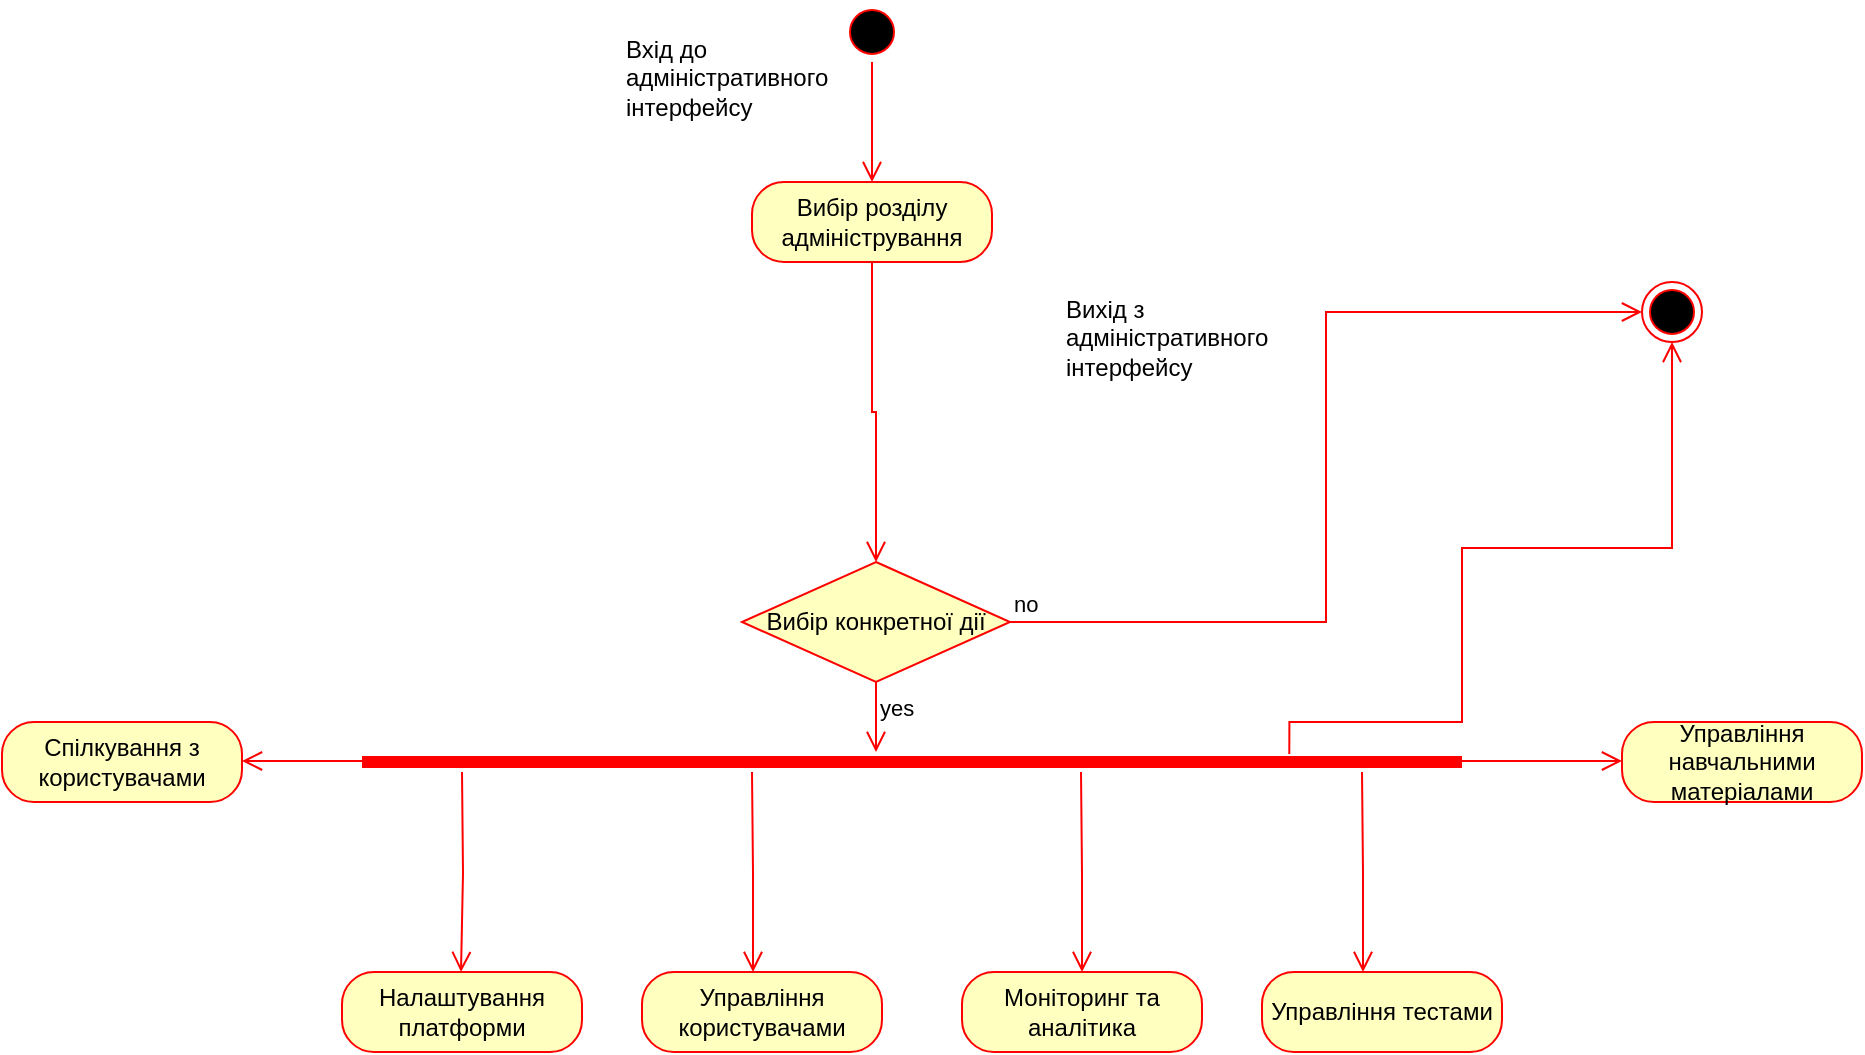 <mxfile version="24.2.5" type="device">
  <diagram name="Сторінка-1" id="-LKgopSln30AEPHEruXR">
    <mxGraphModel dx="2117" dy="629" grid="1" gridSize="10" guides="1" tooltips="1" connect="1" arrows="1" fold="1" page="1" pageScale="1" pageWidth="827" pageHeight="1169" math="0" shadow="0">
      <root>
        <mxCell id="0" />
        <mxCell id="1" parent="0" />
        <mxCell id="3Lb0dM-MbCXQ2RGb6Wp2-1" value="" style="ellipse;html=1;shape=startState;fillColor=#000000;strokeColor=#ff0000;" parent="1" vertex="1">
          <mxGeometry x="60" y="40" width="30" height="30" as="geometry" />
        </mxCell>
        <mxCell id="3Lb0dM-MbCXQ2RGb6Wp2-2" value="" style="edgeStyle=orthogonalEdgeStyle;html=1;verticalAlign=bottom;endArrow=open;endSize=8;strokeColor=#ff0000;rounded=0;" parent="1" source="3Lb0dM-MbCXQ2RGb6Wp2-1" edge="1">
          <mxGeometry relative="1" as="geometry">
            <mxPoint x="75" y="130" as="targetPoint" />
          </mxGeometry>
        </mxCell>
        <mxCell id="3Lb0dM-MbCXQ2RGb6Wp2-3" value="Вхід до адміністративного інтерфейсу" style="text;whiteSpace=wrap;html=1;" parent="1" vertex="1">
          <mxGeometry x="-50" y="50" width="100" height="50" as="geometry" />
        </mxCell>
        <mxCell id="3Lb0dM-MbCXQ2RGb6Wp2-4" value="Вибір розділу адміністрування" style="rounded=1;whiteSpace=wrap;html=1;arcSize=40;fontColor=#000000;fillColor=#ffffc0;strokeColor=#ff0000;" parent="1" vertex="1">
          <mxGeometry x="15" y="130" width="120" height="40" as="geometry" />
        </mxCell>
        <mxCell id="3Lb0dM-MbCXQ2RGb6Wp2-5" value="" style="edgeStyle=orthogonalEdgeStyle;html=1;verticalAlign=bottom;endArrow=open;endSize=8;strokeColor=#ff0000;rounded=0;" parent="1" source="3Lb0dM-MbCXQ2RGb6Wp2-4" edge="1" target="3Lb0dM-MbCXQ2RGb6Wp2-39">
          <mxGeometry relative="1" as="geometry">
            <mxPoint x="75" y="230" as="targetPoint" />
          </mxGeometry>
        </mxCell>
        <mxCell id="3Lb0dM-MbCXQ2RGb6Wp2-8" value="" style="shape=line;html=1;strokeWidth=6;strokeColor=#ff0000;" parent="1" vertex="1">
          <mxGeometry x="-180" y="415" width="550" height="10" as="geometry" />
        </mxCell>
        <mxCell id="3Lb0dM-MbCXQ2RGb6Wp2-10" value="Управління користувачами" style="rounded=1;whiteSpace=wrap;html=1;arcSize=40;fontColor=#000000;fillColor=#ffffc0;strokeColor=#ff0000;" parent="1" vertex="1">
          <mxGeometry x="-40" y="525" width="120" height="40" as="geometry" />
        </mxCell>
        <mxCell id="3Lb0dM-MbCXQ2RGb6Wp2-12" value="Управління тестами" style="rounded=1;whiteSpace=wrap;html=1;arcSize=40;fontColor=#000000;fillColor=#ffffc0;strokeColor=#ff0000;" parent="1" vertex="1">
          <mxGeometry x="270" y="525" width="120" height="40" as="geometry" />
        </mxCell>
        <mxCell id="3Lb0dM-MbCXQ2RGb6Wp2-14" value="Управління навчальними матеріалами" style="rounded=1;whiteSpace=wrap;html=1;arcSize=40;fontColor=#000000;fillColor=#ffffc0;strokeColor=#ff0000;" parent="1" vertex="1">
          <mxGeometry x="450" y="400" width="120" height="40" as="geometry" />
        </mxCell>
        <mxCell id="3Lb0dM-MbCXQ2RGb6Wp2-16" value="Налаштування платформи" style="rounded=1;whiteSpace=wrap;html=1;arcSize=40;fontColor=#000000;fillColor=#ffffc0;strokeColor=#ff0000;" parent="1" vertex="1">
          <mxGeometry x="-190" y="525" width="120" height="40" as="geometry" />
        </mxCell>
        <mxCell id="3Lb0dM-MbCXQ2RGb6Wp2-18" value="Моніторинг та аналітика" style="rounded=1;whiteSpace=wrap;html=1;arcSize=40;fontColor=#000000;fillColor=#ffffc0;strokeColor=#ff0000;" parent="1" vertex="1">
          <mxGeometry x="120" y="525" width="120" height="40" as="geometry" />
        </mxCell>
        <mxCell id="3Lb0dM-MbCXQ2RGb6Wp2-20" value="Спілкування з користувачами" style="rounded=1;whiteSpace=wrap;html=1;arcSize=40;fontColor=#000000;fillColor=#ffffc0;strokeColor=#ff0000;" parent="1" vertex="1">
          <mxGeometry x="-360" y="400" width="120" height="40" as="geometry" />
        </mxCell>
        <mxCell id="3Lb0dM-MbCXQ2RGb6Wp2-28" value="" style="edgeStyle=orthogonalEdgeStyle;html=1;verticalAlign=bottom;endArrow=open;endSize=8;strokeColor=#ff0000;rounded=0;" parent="1" edge="1">
          <mxGeometry relative="1" as="geometry">
            <mxPoint x="-130.5" y="525" as="targetPoint" />
            <mxPoint x="-130" y="425" as="sourcePoint" />
          </mxGeometry>
        </mxCell>
        <mxCell id="3Lb0dM-MbCXQ2RGb6Wp2-29" value="" style="edgeStyle=orthogonalEdgeStyle;html=1;verticalAlign=bottom;endArrow=open;endSize=8;strokeColor=#ff0000;rounded=0;" parent="1" edge="1">
          <mxGeometry relative="1" as="geometry">
            <mxPoint x="15.5" y="525" as="targetPoint" />
            <mxPoint x="15" y="425" as="sourcePoint" />
          </mxGeometry>
        </mxCell>
        <mxCell id="3Lb0dM-MbCXQ2RGb6Wp2-30" value="" style="edgeStyle=orthogonalEdgeStyle;html=1;verticalAlign=bottom;endArrow=open;endSize=8;strokeColor=#ff0000;rounded=0;" parent="1" edge="1">
          <mxGeometry relative="1" as="geometry">
            <mxPoint x="180" y="525" as="targetPoint" />
            <mxPoint x="179.5" y="425" as="sourcePoint" />
          </mxGeometry>
        </mxCell>
        <mxCell id="3Lb0dM-MbCXQ2RGb6Wp2-31" value="" style="edgeStyle=orthogonalEdgeStyle;html=1;verticalAlign=bottom;endArrow=open;endSize=8;strokeColor=#ff0000;rounded=0;" parent="1" edge="1">
          <mxGeometry relative="1" as="geometry">
            <mxPoint x="320.5" y="525" as="targetPoint" />
            <mxPoint x="320" y="425" as="sourcePoint" />
          </mxGeometry>
        </mxCell>
        <mxCell id="3Lb0dM-MbCXQ2RGb6Wp2-32" value="" style="edgeStyle=orthogonalEdgeStyle;html=1;verticalAlign=bottom;endArrow=open;endSize=8;strokeColor=#ff0000;rounded=0;" parent="1" edge="1">
          <mxGeometry relative="1" as="geometry">
            <mxPoint x="-240" y="419.5" as="targetPoint" />
            <mxPoint x="-170" y="419.5" as="sourcePoint" />
          </mxGeometry>
        </mxCell>
        <mxCell id="3Lb0dM-MbCXQ2RGb6Wp2-33" value="" style="edgeStyle=orthogonalEdgeStyle;html=1;verticalAlign=bottom;endArrow=open;endSize=8;strokeColor=#ff0000;rounded=0;" parent="1" edge="1">
          <mxGeometry relative="1" as="geometry">
            <mxPoint x="450" y="419.5" as="targetPoint" />
            <mxPoint x="360" y="419.5" as="sourcePoint" />
          </mxGeometry>
        </mxCell>
        <mxCell id="3Lb0dM-MbCXQ2RGb6Wp2-35" value="" style="ellipse;html=1;shape=endState;fillColor=#000000;strokeColor=#ff0000;" parent="1" vertex="1">
          <mxGeometry x="460" y="180" width="30" height="30" as="geometry" />
        </mxCell>
        <mxCell id="3Lb0dM-MbCXQ2RGb6Wp2-39" value="Вибір конкретної дії" style="rhombus;whiteSpace=wrap;html=1;fontColor=#000000;fillColor=#ffffc0;strokeColor=#ff0000;" parent="1" vertex="1">
          <mxGeometry x="10" y="320" width="134" height="60" as="geometry" />
        </mxCell>
        <mxCell id="3Lb0dM-MbCXQ2RGb6Wp2-40" value="no" style="edgeStyle=orthogonalEdgeStyle;html=1;align=left;verticalAlign=bottom;endArrow=open;endSize=8;strokeColor=#ff0000;rounded=0;entryX=0;entryY=0.5;entryDx=0;entryDy=0;" parent="1" source="3Lb0dM-MbCXQ2RGb6Wp2-39" edge="1" target="3Lb0dM-MbCXQ2RGb6Wp2-35">
          <mxGeometry x="-1" relative="1" as="geometry">
            <mxPoint x="240" y="350" as="targetPoint" />
          </mxGeometry>
        </mxCell>
        <mxCell id="3Lb0dM-MbCXQ2RGb6Wp2-41" value="yes" style="edgeStyle=orthogonalEdgeStyle;html=1;align=left;verticalAlign=top;endArrow=open;endSize=8;strokeColor=#ff0000;rounded=0;" parent="1" source="3Lb0dM-MbCXQ2RGb6Wp2-39" edge="1">
          <mxGeometry x="-1" relative="1" as="geometry">
            <mxPoint x="77" y="415" as="targetPoint" />
          </mxGeometry>
        </mxCell>
        <mxCell id="3Lb0dM-MbCXQ2RGb6Wp2-42" value="Вихід з адміністративного інтерфейсу" style="text;whiteSpace=wrap;html=1;" parent="1" vertex="1">
          <mxGeometry x="170" y="180" width="110" height="60" as="geometry" />
        </mxCell>
        <mxCell id="L5YKIjhaPQv5LIXdOwSn-1" value="" style="edgeStyle=orthogonalEdgeStyle;html=1;verticalAlign=bottom;endArrow=open;endSize=8;strokeColor=#ff0000;rounded=0;exitX=0.843;exitY=0.1;exitDx=0;exitDy=0;exitPerimeter=0;entryX=0.5;entryY=1;entryDx=0;entryDy=0;" edge="1" parent="1" source="3Lb0dM-MbCXQ2RGb6Wp2-8" target="3Lb0dM-MbCXQ2RGb6Wp2-35">
          <mxGeometry relative="1" as="geometry">
            <mxPoint x="440" y="349.5" as="targetPoint" />
            <mxPoint x="350" y="349.5" as="sourcePoint" />
            <Array as="points">
              <mxPoint x="284" y="400" />
              <mxPoint x="370" y="400" />
              <mxPoint x="370" y="313" />
              <mxPoint x="475" y="313" />
            </Array>
          </mxGeometry>
        </mxCell>
      </root>
    </mxGraphModel>
  </diagram>
</mxfile>
